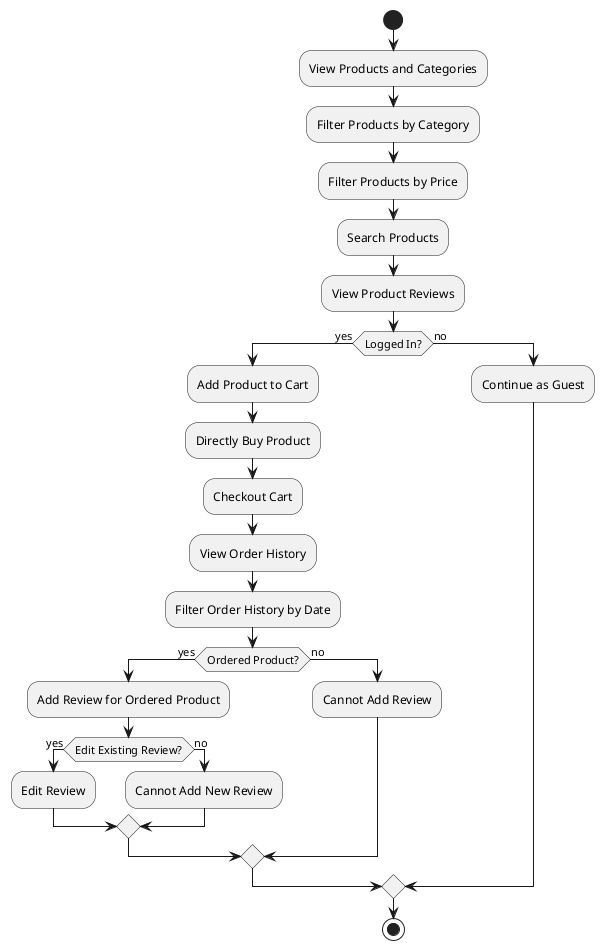 @startuml
start

:View Products and Categories;
:Filter Products by Category;
:Filter Products by Price;
:Search Products;
:View Product Reviews;

if (Logged In?) then (yes)
    :Add Product to Cart;
    :Directly Buy Product;
    :Checkout Cart;
    :View Order History;
    :Filter Order History by Date;

    if (Ordered Product?) then (yes)
        :Add Review for Ordered Product;
        if (Edit Existing Review?) then (yes)
            :Edit Review;
        else (no)
            :Cannot Add New Review;
        endif
    else (no)
        :Cannot Add Review;
    endif
else (no)
    :Continue as Guest;
endif

stop
@enduml
